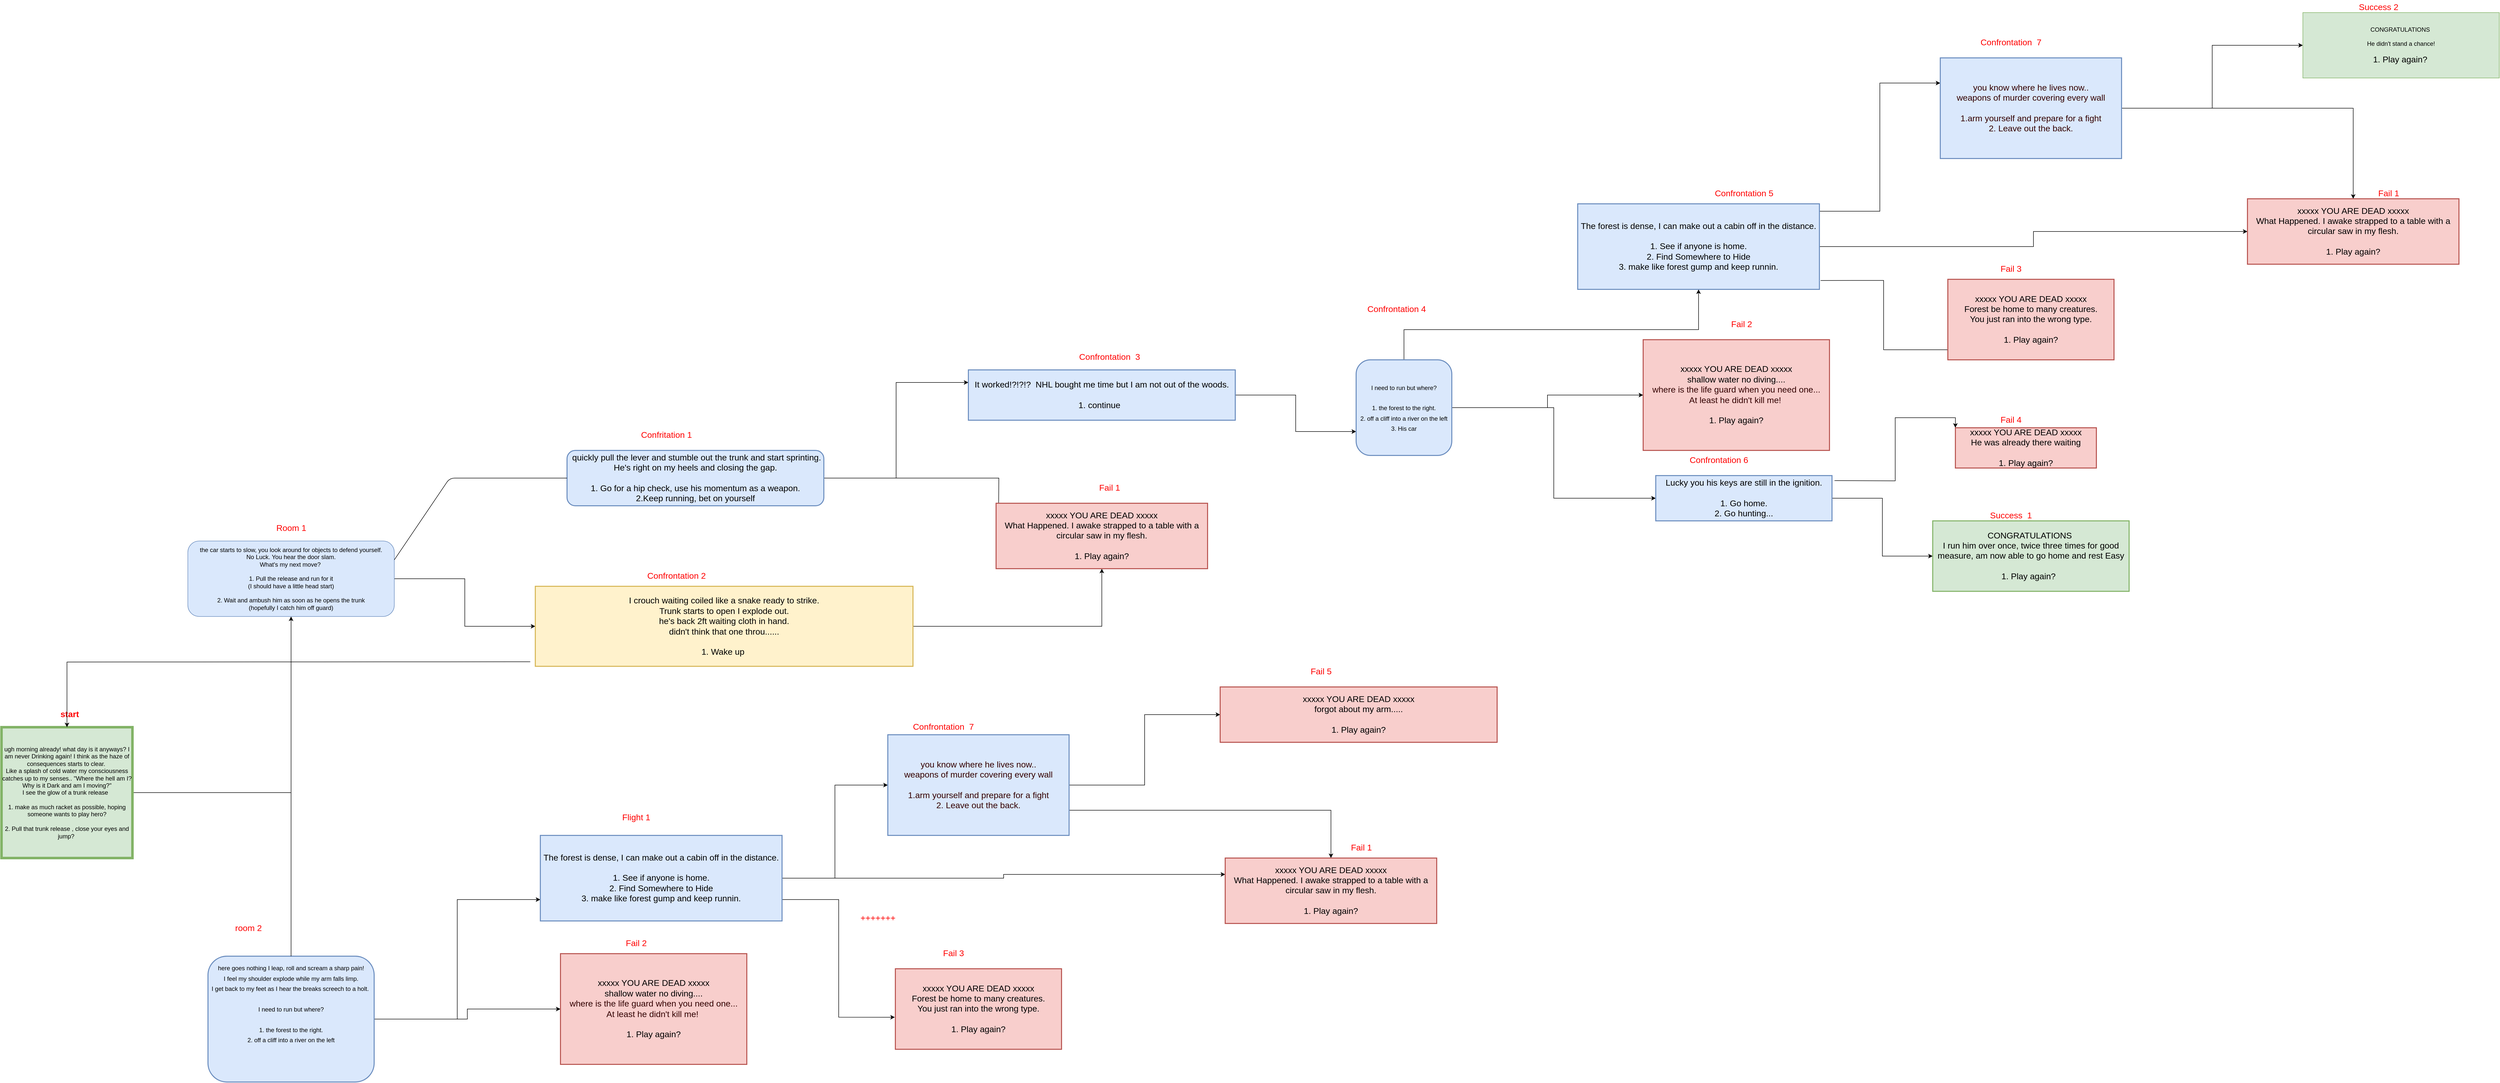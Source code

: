 <mxfile version="14.4.4" type="github">
  <diagram id="C5RBs43oDa-KdzZeNtuy" name="Page-1">
    <mxGraphModel dx="4298" dy="3330" grid="1" gridSize="10" guides="1" tooltips="1" connect="1" arrows="1" fold="1" page="0" pageScale="1" pageWidth="827" pageHeight="1169" math="0" shadow="0">
      <root>
        <mxCell id="WIyWlLk6GJQsqaUBKTNV-0" />
        <mxCell id="WIyWlLk6GJQsqaUBKTNV-1" parent="WIyWlLk6GJQsqaUBKTNV-0" />
        <mxCell id="TTTQ2_IeN3se4pq6Z3mo-5" style="edgeStyle=orthogonalEdgeStyle;rounded=0;orthogonalLoop=1;jettySize=auto;html=1;fontSize=17;fontColor=#FF0000;" edge="1" parent="WIyWlLk6GJQsqaUBKTNV-1" source="TTTQ2_IeN3se4pq6Z3mo-1" target="TTTQ2_IeN3se4pq6Z3mo-6">
          <mxGeometry relative="1" as="geometry">
            <mxPoint x="-740" y="-100" as="targetPoint" />
          </mxGeometry>
        </mxCell>
        <mxCell id="TTTQ2_IeN3se4pq6Z3mo-1" value="&lt;div&gt;ugh morning already! what day is it anyways? I am never Drinking again! I think as the haze of consequences starts to clear.&amp;nbsp;&lt;/div&gt;&lt;div&gt;Like a splash of cold water my consciousness catches up to my senses.. &quot;Where the hell am I? Why is it Dark and am I moving?&quot;&lt;/div&gt;&lt;div&gt;I see the glow of a trunk release&amp;nbsp;&amp;nbsp;&lt;/div&gt;&lt;div&gt;&lt;br&gt;&lt;/div&gt;&lt;div&gt;1. make as much racket as possible, hoping someone wants to play hero?&lt;/div&gt;&lt;div&gt;&lt;br&gt;&lt;/div&gt;&lt;div&gt;2. Pull that trunk release , close your eyes and jump?&amp;nbsp;&lt;/div&gt;" style="whiteSpace=wrap;html=1;aspect=fixed;overflow=visible;fillColor=#d5e8d4;strokeColor=#82b366;strokeWidth=5;" vertex="1" parent="WIyWlLk6GJQsqaUBKTNV-1">
          <mxGeometry x="-1170" y="150" width="260" height="260" as="geometry" />
        </mxCell>
        <mxCell id="TTTQ2_IeN3se4pq6Z3mo-4" value="&lt;font style=&quot;font-size: 17px&quot;&gt;&lt;span style=&quot;font-size: 17px&quot;&gt;start&lt;br&gt;&lt;/span&gt;&lt;/font&gt;" style="text;html=1;align=center;verticalAlign=middle;resizable=0;points=[];autosize=1;fontColor=#FF0000;fontStyle=1;fontSize=17;" vertex="1" parent="WIyWlLk6GJQsqaUBKTNV-1">
          <mxGeometry x="-1060" y="110" width="50" height="30" as="geometry" />
        </mxCell>
        <mxCell id="TTTQ2_IeN3se4pq6Z3mo-16" style="edgeStyle=orthogonalEdgeStyle;rounded=0;orthogonalLoop=1;jettySize=auto;html=1;exitX=1;exitY=0.5;exitDx=0;exitDy=0;fontSize=17;fontColor=#FF0000;" edge="1" parent="WIyWlLk6GJQsqaUBKTNV-1" source="TTTQ2_IeN3se4pq6Z3mo-6" target="TTTQ2_IeN3se4pq6Z3mo-15">
          <mxGeometry relative="1" as="geometry">
            <mxPoint x="-460" y="80" as="targetPoint" />
          </mxGeometry>
        </mxCell>
        <mxCell id="TTTQ2_IeN3se4pq6Z3mo-6" value="the car starts to slow, you look around for objects to defend yourself.&lt;br&gt;No Luck. You hear the door slam.&lt;br&gt;&lt;div&gt;&lt;span&gt;What&#39;s my next move?&amp;nbsp;&lt;/span&gt;&lt;/div&gt;&lt;div&gt;&lt;span&gt;&lt;br&gt;&lt;/span&gt;&lt;/div&gt;&lt;div&gt;&lt;span&gt;1. Pull the release and run for it&lt;/span&gt;&lt;/div&gt;&lt;div&gt;&lt;span&gt;(I should have a little head start)&lt;/span&gt;&lt;/div&gt;&lt;div&gt;&lt;span&gt;&lt;br&gt;&lt;/span&gt;&lt;/div&gt;&lt;div&gt;&lt;span&gt;2. Wait and ambush him as soon as he opens the trunk&lt;/span&gt;&lt;/div&gt;&lt;div&gt;&lt;span&gt;(hopefully I catch him off guard)&lt;/span&gt;&lt;/div&gt;" style="rounded=1;whiteSpace=wrap;html=1;align=center;fillColor=#dae8fc;strokeColor=#6c8ebf;glass=0;sketch=0;shadow=0;autosize=1;" vertex="1" parent="WIyWlLk6GJQsqaUBKTNV-1">
          <mxGeometry x="-800" y="-220" width="410" height="150" as="geometry" />
        </mxCell>
        <mxCell id="TTTQ2_IeN3se4pq6Z3mo-7" value="Room 1" style="text;html=1;align=center;verticalAlign=middle;resizable=0;points=[];autosize=1;fontSize=17;fontColor=#FF0000;" vertex="1" parent="WIyWlLk6GJQsqaUBKTNV-1">
          <mxGeometry x="-630" y="-260" width="70" height="30" as="geometry" />
        </mxCell>
        <mxCell id="TTTQ2_IeN3se4pq6Z3mo-43" style="edgeStyle=orthogonalEdgeStyle;rounded=0;orthogonalLoop=1;jettySize=auto;html=1;entryX=0;entryY=0.75;entryDx=0;entryDy=0;fontSize=17;fontColor=#FF0000;" edge="1" parent="WIyWlLk6GJQsqaUBKTNV-1" source="TTTQ2_IeN3se4pq6Z3mo-8" target="TTTQ2_IeN3se4pq6Z3mo-42">
          <mxGeometry relative="1" as="geometry" />
        </mxCell>
        <mxCell id="TTTQ2_IeN3se4pq6Z3mo-45" style="edgeStyle=orthogonalEdgeStyle;rounded=0;orthogonalLoop=1;jettySize=auto;html=1;fontSize=17;fontColor=#FF0000;" edge="1" parent="WIyWlLk6GJQsqaUBKTNV-1" source="TTTQ2_IeN3se4pq6Z3mo-8" target="TTTQ2_IeN3se4pq6Z3mo-44">
          <mxGeometry relative="1" as="geometry" />
        </mxCell>
        <mxCell id="TTTQ2_IeN3se4pq6Z3mo-8" value="&lt;font color=&quot;#000000&quot; style=&quot;font-size: 12px&quot;&gt;&lt;span style=&quot;font-size: 12px&quot;&gt;here goes nothing I leap, roll and scream a sharp pain!&lt;/span&gt;&lt;br&gt;&lt;span style=&quot;font-size: 12px&quot;&gt;I feel my shoulder explode while my arm falls limp.&lt;/span&gt;&lt;br&gt;&lt;span&gt;I get back to my feet as I hear the breaks screech&amp;nbsp;to a holt.&amp;nbsp;&lt;br&gt;&lt;/span&gt;&lt;br&gt;I need to run but where?&lt;br&gt;&lt;br&gt;1. the forest to the right.&lt;br&gt;2. off a cliff into a river on the left&lt;br&gt;&lt;br&gt;&lt;br&gt;&lt;br&gt;&lt;/font&gt;" style="rounded=1;whiteSpace=wrap;html=1;shadow=0;glass=0;sketch=0;strokeWidth=2;fontSize=17;autosize=1;labelPosition=center;verticalLabelPosition=middle;align=center;verticalAlign=middle;textDirection=ltr;fillColor=#dae8fc;strokeColor=#6c8ebf;" vertex="1" parent="WIyWlLk6GJQsqaUBKTNV-1">
          <mxGeometry x="-760" y="605" width="330" height="250" as="geometry" />
        </mxCell>
        <mxCell id="TTTQ2_IeN3se4pq6Z3mo-11" value="" style="endArrow=none;html=1;fontSize=17;fontColor=#FF0000;exitX=0.5;exitY=0;exitDx=0;exitDy=0;" edge="1" parent="WIyWlLk6GJQsqaUBKTNV-1" source="TTTQ2_IeN3se4pq6Z3mo-8">
          <mxGeometry width="50" height="50" relative="1" as="geometry">
            <mxPoint x="-620" y="470" as="sourcePoint" />
            <mxPoint x="-595" y="280" as="targetPoint" />
          </mxGeometry>
        </mxCell>
        <mxCell id="TTTQ2_IeN3se4pq6Z3mo-12" value="room 2&lt;br&gt;" style="text;html=1;align=center;verticalAlign=middle;resizable=0;points=[];autosize=1;fontSize=17;fontColor=#FF0000;" vertex="1" parent="WIyWlLk6GJQsqaUBKTNV-1">
          <mxGeometry x="-715" y="535" width="70" height="30" as="geometry" />
        </mxCell>
        <mxCell id="TTTQ2_IeN3se4pq6Z3mo-25" style="edgeStyle=orthogonalEdgeStyle;rounded=0;orthogonalLoop=1;jettySize=auto;html=1;entryX=0;entryY=0.5;entryDx=0;entryDy=0;fontSize=17;fontColor=#FF0000;" edge="1" parent="WIyWlLk6GJQsqaUBKTNV-1" source="TTTQ2_IeN3se4pq6Z3mo-13">
          <mxGeometry relative="1" as="geometry">
            <mxPoint x="810" y="-280" as="targetPoint" />
          </mxGeometry>
        </mxCell>
        <mxCell id="TTTQ2_IeN3se4pq6Z3mo-26" style="edgeStyle=orthogonalEdgeStyle;rounded=0;orthogonalLoop=1;jettySize=auto;html=1;entryX=0;entryY=0.25;entryDx=0;entryDy=0;fontSize=17;fontColor=#FF0000;" edge="1" parent="WIyWlLk6GJQsqaUBKTNV-1" source="TTTQ2_IeN3se4pq6Z3mo-13" target="TTTQ2_IeN3se4pq6Z3mo-20">
          <mxGeometry relative="1" as="geometry" />
        </mxCell>
        <mxCell id="TTTQ2_IeN3se4pq6Z3mo-13" value="&amp;nbsp;quickly pull the lever and stumble out the trunk and start sprinting.&lt;br&gt;He&#39;s right on my heels and closing the gap.&lt;br&gt;&lt;br&gt;1. Go for a hip check, use his momentum as a weapon.&lt;br&gt;2.Keep running, bet on yourself&lt;br&gt;" style="rounded=1;whiteSpace=wrap;html=1;shadow=0;glass=0;sketch=0;strokeWidth=2;fontSize=17;fillColor=#dae8fc;strokeColor=#6c8ebf;autosize=1;" vertex="1" parent="WIyWlLk6GJQsqaUBKTNV-1">
          <mxGeometry x="-47" y="-400" width="510" height="110" as="geometry" />
        </mxCell>
        <mxCell id="TTTQ2_IeN3se4pq6Z3mo-14" value="" style="endArrow=none;html=1;fontSize=17;fontColor=#FF0000;exitX=1;exitY=0.25;exitDx=0;exitDy=0;entryX=0;entryY=0.5;entryDx=0;entryDy=0;" edge="1" parent="WIyWlLk6GJQsqaUBKTNV-1" source="TTTQ2_IeN3se4pq6Z3mo-6" target="TTTQ2_IeN3se4pq6Z3mo-13">
          <mxGeometry width="50" height="50" relative="1" as="geometry">
            <mxPoint x="-30" y="490" as="sourcePoint" />
            <mxPoint x="20" y="440" as="targetPoint" />
            <Array as="points">
              <mxPoint x="-280" y="-345" />
            </Array>
          </mxGeometry>
        </mxCell>
        <mxCell id="TTTQ2_IeN3se4pq6Z3mo-17" style="edgeStyle=orthogonalEdgeStyle;rounded=0;orthogonalLoop=1;jettySize=auto;html=1;fontSize=17;fontColor=#FF0000;" edge="1" parent="WIyWlLk6GJQsqaUBKTNV-1" target="TTTQ2_IeN3se4pq6Z3mo-1">
          <mxGeometry relative="1" as="geometry">
            <mxPoint x="-120" y="20" as="sourcePoint" />
          </mxGeometry>
        </mxCell>
        <mxCell id="TTTQ2_IeN3se4pq6Z3mo-72" style="edgeStyle=orthogonalEdgeStyle;rounded=0;orthogonalLoop=1;jettySize=auto;html=1;fontSize=17;fontColor=#FF0000;" edge="1" parent="WIyWlLk6GJQsqaUBKTNV-1" source="TTTQ2_IeN3se4pq6Z3mo-15" target="TTTQ2_IeN3se4pq6Z3mo-71">
          <mxGeometry relative="1" as="geometry" />
        </mxCell>
        <mxCell id="TTTQ2_IeN3se4pq6Z3mo-15" value="I crouch waiting coiled like a snake ready to strike.&lt;br&gt;Trunk starts to open I explode out.&lt;br&gt;he&#39;s back 2ft waiting cloth in hand.&lt;br&gt;didn&#39;t think that one throu......&lt;br&gt;&lt;br&gt;1. Wake up&amp;nbsp;" style="rounded=0;whiteSpace=wrap;html=1;shadow=0;glass=0;sketch=0;strokeWidth=2;fontSize=17;fillColor=#fff2cc;strokeColor=#d6b656;" vertex="1" parent="WIyWlLk6GJQsqaUBKTNV-1">
          <mxGeometry x="-110" y="-130" width="750" height="159" as="geometry" />
        </mxCell>
        <mxCell id="TTTQ2_IeN3se4pq6Z3mo-18" value="Confritation 1" style="text;html=1;align=center;verticalAlign=middle;resizable=0;points=[];autosize=1;fontSize=17;fontColor=#FF0000;" vertex="1" parent="WIyWlLk6GJQsqaUBKTNV-1">
          <mxGeometry x="90" y="-445" width="120" height="30" as="geometry" />
        </mxCell>
        <mxCell id="TTTQ2_IeN3se4pq6Z3mo-30" style="edgeStyle=orthogonalEdgeStyle;rounded=0;orthogonalLoop=1;jettySize=auto;html=1;entryX=0;entryY=0.75;entryDx=0;entryDy=0;fontSize=17;fontColor=#FF0000;" edge="1" parent="WIyWlLk6GJQsqaUBKTNV-1" source="TTTQ2_IeN3se4pq6Z3mo-20" target="TTTQ2_IeN3se4pq6Z3mo-29">
          <mxGeometry relative="1" as="geometry" />
        </mxCell>
        <mxCell id="TTTQ2_IeN3se4pq6Z3mo-20" value="It worked!?!?!?&amp;nbsp; NHL bought me time but I am not out of the woods.&lt;br&gt;&lt;br&gt;1. continue&amp;nbsp;&amp;nbsp;" style="rounded=0;whiteSpace=wrap;html=1;shadow=0;glass=0;sketch=0;strokeWidth=2;fontSize=17;fillColor=#dae8fc;strokeColor=#6c8ebf;" vertex="1" parent="WIyWlLk6GJQsqaUBKTNV-1">
          <mxGeometry x="750" y="-560" width="530" height="100" as="geometry" />
        </mxCell>
        <mxCell id="TTTQ2_IeN3se4pq6Z3mo-22" value="Confrontation 2" style="text;html=1;align=center;verticalAlign=middle;resizable=0;points=[];autosize=1;fontSize=17;fontColor=#FF0000;" vertex="1" parent="WIyWlLk6GJQsqaUBKTNV-1">
          <mxGeometry x="105" y="-165" width="130" height="30" as="geometry" />
        </mxCell>
        <mxCell id="TTTQ2_IeN3se4pq6Z3mo-23" value="Confrontation&amp;nbsp; 3&lt;br&gt;" style="text;html=1;align=center;verticalAlign=middle;resizable=0;points=[];autosize=1;fontSize=17;fontColor=#FF0000;" vertex="1" parent="WIyWlLk6GJQsqaUBKTNV-1">
          <mxGeometry x="960" y="-600" width="140" height="30" as="geometry" />
        </mxCell>
        <mxCell id="TTTQ2_IeN3se4pq6Z3mo-35" style="edgeStyle=orthogonalEdgeStyle;rounded=0;orthogonalLoop=1;jettySize=auto;html=1;fontSize=17;fontColor=#FF0000;" edge="1" parent="WIyWlLk6GJQsqaUBKTNV-1" source="TTTQ2_IeN3se4pq6Z3mo-29" target="TTTQ2_IeN3se4pq6Z3mo-33">
          <mxGeometry relative="1" as="geometry">
            <mxPoint x="1950" y="-840" as="targetPoint" />
            <Array as="points">
              <mxPoint x="2200" y="-640" />
            </Array>
          </mxGeometry>
        </mxCell>
        <mxCell id="TTTQ2_IeN3se4pq6Z3mo-37" style="edgeStyle=orthogonalEdgeStyle;rounded=0;orthogonalLoop=1;jettySize=auto;html=1;fontSize=17;fontColor=#FF0000;" edge="1" parent="WIyWlLk6GJQsqaUBKTNV-1" source="TTTQ2_IeN3se4pq6Z3mo-29" target="TTTQ2_IeN3se4pq6Z3mo-36">
          <mxGeometry relative="1" as="geometry" />
        </mxCell>
        <mxCell id="TTTQ2_IeN3se4pq6Z3mo-40" style="edgeStyle=orthogonalEdgeStyle;rounded=0;orthogonalLoop=1;jettySize=auto;html=1;entryX=0;entryY=0.5;entryDx=0;entryDy=0;fontSize=17;fontColor=#FF0000;" edge="1" parent="WIyWlLk6GJQsqaUBKTNV-1" source="TTTQ2_IeN3se4pq6Z3mo-29" target="TTTQ2_IeN3se4pq6Z3mo-39">
          <mxGeometry relative="1" as="geometry" />
        </mxCell>
        <mxCell id="TTTQ2_IeN3se4pq6Z3mo-29" value="&lt;font color=&quot;#000000&quot; style=&quot;font-size: 12px&quot;&gt;&lt;span&gt;&amp;nbsp;&lt;br&gt;&lt;/span&gt;&lt;br&gt;I need to run but where?&lt;br&gt;&lt;br&gt;1. the forest to the right.&lt;br&gt;2. off a cliff into a river on the left&lt;br&gt;3. His car&lt;br&gt;&lt;br&gt;&lt;br&gt;&lt;/font&gt;" style="rounded=1;whiteSpace=wrap;html=1;shadow=0;glass=0;sketch=0;strokeWidth=2;fontSize=17;autosize=1;labelPosition=center;verticalLabelPosition=middle;align=center;verticalAlign=middle;textDirection=ltr;fillColor=#dae8fc;strokeColor=#6c8ebf;" vertex="1" parent="WIyWlLk6GJQsqaUBKTNV-1">
          <mxGeometry x="1520" y="-580" width="190" height="190" as="geometry" />
        </mxCell>
        <mxCell id="TTTQ2_IeN3se4pq6Z3mo-31" value="Fail 1" style="text;html=1;align=center;verticalAlign=middle;resizable=0;points=[];autosize=1;fontSize=17;fontColor=#FF0000;" vertex="1" parent="WIyWlLk6GJQsqaUBKTNV-1">
          <mxGeometry x="1000" y="-340" width="60" height="30" as="geometry" />
        </mxCell>
        <mxCell id="TTTQ2_IeN3se4pq6Z3mo-32" value="Confrontation 4" style="text;html=1;align=center;verticalAlign=middle;resizable=0;points=[];autosize=1;fontSize=17;fontColor=#FF0000;" vertex="1" parent="WIyWlLk6GJQsqaUBKTNV-1">
          <mxGeometry x="1535" y="-695" width="130" height="30" as="geometry" />
        </mxCell>
        <mxCell id="TTTQ2_IeN3se4pq6Z3mo-51" style="edgeStyle=orthogonalEdgeStyle;rounded=0;orthogonalLoop=1;jettySize=auto;html=1;entryX=0.045;entryY=0.875;entryDx=0;entryDy=0;entryPerimeter=0;fontSize=17;fontColor=#FF0000;exitX=1.005;exitY=0.896;exitDx=0;exitDy=0;exitPerimeter=0;" edge="1" parent="WIyWlLk6GJQsqaUBKTNV-1" source="TTTQ2_IeN3se4pq6Z3mo-33" target="TTTQ2_IeN3se4pq6Z3mo-50">
          <mxGeometry relative="1" as="geometry" />
        </mxCell>
        <mxCell id="TTTQ2_IeN3se4pq6Z3mo-52" style="edgeStyle=orthogonalEdgeStyle;rounded=0;orthogonalLoop=1;jettySize=auto;html=1;entryX=0;entryY=0.25;entryDx=0;entryDy=0;fontSize=17;fontColor=#FF0000;exitX=1.002;exitY=0.087;exitDx=0;exitDy=0;exitPerimeter=0;" edge="1" parent="WIyWlLk6GJQsqaUBKTNV-1" source="TTTQ2_IeN3se4pq6Z3mo-33" target="TTTQ2_IeN3se4pq6Z3mo-48">
          <mxGeometry relative="1" as="geometry" />
        </mxCell>
        <mxCell id="TTTQ2_IeN3se4pq6Z3mo-59" style="edgeStyle=orthogonalEdgeStyle;rounded=0;orthogonalLoop=1;jettySize=auto;html=1;entryX=0;entryY=0.5;entryDx=0;entryDy=0;fontSize=17;fontColor=#FF0000;" edge="1" parent="WIyWlLk6GJQsqaUBKTNV-1" source="TTTQ2_IeN3se4pq6Z3mo-33" target="TTTQ2_IeN3se4pq6Z3mo-58">
          <mxGeometry relative="1" as="geometry" />
        </mxCell>
        <mxCell id="TTTQ2_IeN3se4pq6Z3mo-33" value="&lt;font color=&quot;#000000&quot;&gt;The forest is dense, I can make out a cabin off in the distance.&lt;br&gt;&lt;br&gt;1. See if anyone is home.&lt;br&gt;2. Find Somewhere to Hide&lt;br&gt;3. make like forest gump and keep runnin.&lt;br&gt;&lt;/font&gt;" style="rounded=0;whiteSpace=wrap;html=1;shadow=0;glass=0;sketch=0;strokeWidth=2;fontSize=17;fillColor=#dae8fc;strokeColor=#6c8ebf;" vertex="1" parent="WIyWlLk6GJQsqaUBKTNV-1">
          <mxGeometry x="1960" y="-890" width="480" height="170" as="geometry" />
        </mxCell>
        <mxCell id="TTTQ2_IeN3se4pq6Z3mo-34" value="Confrontation 5" style="text;html=1;align=center;verticalAlign=middle;resizable=0;points=[];autosize=1;fontSize=17;fontColor=#FF0000;" vertex="1" parent="WIyWlLk6GJQsqaUBKTNV-1">
          <mxGeometry x="2225" y="-925" width="130" height="30" as="geometry" />
        </mxCell>
        <mxCell id="TTTQ2_IeN3se4pq6Z3mo-36" value="xxxxx YOU ARE DEAD xxxxx&lt;br&gt;&lt;font color=&quot;#000000&quot;&gt;shallow water no diving....&lt;br&gt;&lt;/font&gt;&lt;font color=&quot;#330000&quot;&gt;where is the life guard when you need one...&lt;br&gt;At least he didn&#39;t kill me!&amp;nbsp;&lt;br&gt;&lt;br&gt;&lt;/font&gt;1. Play again?&lt;font color=&quot;#330000&quot;&gt;&lt;br&gt;&lt;/font&gt;" style="rounded=0;whiteSpace=wrap;html=1;shadow=0;glass=0;sketch=0;strokeWidth=2;fontSize=17;fillColor=#f8cecc;strokeColor=#b85450;" vertex="1" parent="WIyWlLk6GJQsqaUBKTNV-1">
          <mxGeometry x="2090" y="-620" width="370" height="220" as="geometry" />
        </mxCell>
        <mxCell id="TTTQ2_IeN3se4pq6Z3mo-38" value="Fail 2" style="text;html=1;align=center;verticalAlign=middle;resizable=0;points=[];autosize=1;fontSize=17;fontColor=#FF0000;" vertex="1" parent="WIyWlLk6GJQsqaUBKTNV-1">
          <mxGeometry x="2255" y="-665" width="60" height="30" as="geometry" />
        </mxCell>
        <mxCell id="TTTQ2_IeN3se4pq6Z3mo-54" style="edgeStyle=orthogonalEdgeStyle;rounded=0;orthogonalLoop=1;jettySize=auto;html=1;entryX=0;entryY=0;entryDx=0;entryDy=0;fontSize=17;fontColor=#FF0000;" edge="1" parent="WIyWlLk6GJQsqaUBKTNV-1" target="TTTQ2_IeN3se4pq6Z3mo-53">
          <mxGeometry relative="1" as="geometry">
            <mxPoint x="2470" y="-340" as="sourcePoint" />
          </mxGeometry>
        </mxCell>
        <mxCell id="TTTQ2_IeN3se4pq6Z3mo-56" style="edgeStyle=orthogonalEdgeStyle;rounded=0;orthogonalLoop=1;jettySize=auto;html=1;fontSize=17;fontColor=#FF0000;" edge="1" parent="WIyWlLk6GJQsqaUBKTNV-1" source="TTTQ2_IeN3se4pq6Z3mo-39" target="TTTQ2_IeN3se4pq6Z3mo-55">
          <mxGeometry relative="1" as="geometry" />
        </mxCell>
        <mxCell id="TTTQ2_IeN3se4pq6Z3mo-39" value="&lt;font color=&quot;#000000&quot;&gt;Lucky you his keys are still in the ignition.&lt;br&gt;&lt;br&gt;1. Go home.&lt;br&gt;2. Go hunting...&lt;br&gt;&lt;/font&gt;" style="rounded=0;whiteSpace=wrap;html=1;shadow=0;glass=0;sketch=0;strokeWidth=2;fontSize=17;fillColor=#dae8fc;strokeColor=#6c8ebf;" vertex="1" parent="WIyWlLk6GJQsqaUBKTNV-1">
          <mxGeometry x="2115" y="-350" width="350" height="90" as="geometry" />
        </mxCell>
        <mxCell id="TTTQ2_IeN3se4pq6Z3mo-41" value="Confrontation 6" style="text;html=1;align=center;verticalAlign=middle;resizable=0;points=[];autosize=1;fontSize=17;fontColor=#FF0000;" vertex="1" parent="WIyWlLk6GJQsqaUBKTNV-1">
          <mxGeometry x="2175" y="-395" width="130" height="30" as="geometry" />
        </mxCell>
        <mxCell id="TTTQ2_IeN3se4pq6Z3mo-63" value="+++++++" style="edgeStyle=orthogonalEdgeStyle;rounded=0;orthogonalLoop=1;jettySize=auto;html=1;entryX=-0.003;entryY=0.602;entryDx=0;entryDy=0;entryPerimeter=0;fontSize=17;fontColor=#FF0000;exitX=1;exitY=0.75;exitDx=0;exitDy=0;" edge="1" parent="WIyWlLk6GJQsqaUBKTNV-1" source="TTTQ2_IeN3se4pq6Z3mo-42" target="TTTQ2_IeN3se4pq6Z3mo-57">
          <mxGeometry x="-0.345" y="77" relative="1" as="geometry">
            <mxPoint as="offset" />
          </mxGeometry>
        </mxCell>
        <mxCell id="TTTQ2_IeN3se4pq6Z3mo-65" style="edgeStyle=orthogonalEdgeStyle;rounded=0;orthogonalLoop=1;jettySize=auto;html=1;entryX=0;entryY=0.25;entryDx=0;entryDy=0;fontSize=17;fontColor=#FF0000;" edge="1" parent="WIyWlLk6GJQsqaUBKTNV-1" source="TTTQ2_IeN3se4pq6Z3mo-42" target="TTTQ2_IeN3se4pq6Z3mo-64">
          <mxGeometry relative="1" as="geometry" />
        </mxCell>
        <mxCell id="TTTQ2_IeN3se4pq6Z3mo-66" style="edgeStyle=orthogonalEdgeStyle;rounded=0;orthogonalLoop=1;jettySize=auto;html=1;fontSize=17;fontColor=#FF0000;" edge="1" parent="WIyWlLk6GJQsqaUBKTNV-1" source="TTTQ2_IeN3se4pq6Z3mo-42" target="TTTQ2_IeN3se4pq6Z3mo-49">
          <mxGeometry relative="1" as="geometry" />
        </mxCell>
        <mxCell id="TTTQ2_IeN3se4pq6Z3mo-42" value="&lt;font color=&quot;#000000&quot;&gt;The forest is dense, I can make out a cabin off in the distance.&lt;br&gt;&lt;br&gt;1. See if anyone is home.&lt;br&gt;2. Find Somewhere to Hide&lt;br&gt;3. make like forest gump and keep runnin.&lt;br&gt;&lt;/font&gt;" style="rounded=0;whiteSpace=wrap;html=1;shadow=0;glass=0;sketch=0;strokeWidth=2;fontSize=17;fillColor=#dae8fc;strokeColor=#6c8ebf;" vertex="1" parent="WIyWlLk6GJQsqaUBKTNV-1">
          <mxGeometry x="-100" y="365" width="480" height="170" as="geometry" />
        </mxCell>
        <mxCell id="TTTQ2_IeN3se4pq6Z3mo-44" value="xxxxx YOU ARE DEAD xxxxx&lt;br&gt;&lt;font color=&quot;#000000&quot;&gt;shallow water no diving....&lt;br&gt;&lt;/font&gt;&lt;font color=&quot;#330000&quot;&gt;where is the life guard when you need one...&lt;br&gt;At least he didn&#39;t kill me!&amp;nbsp;&lt;br&gt;&lt;br&gt;&lt;/font&gt;1. Play again?&lt;font color=&quot;#330000&quot;&gt;&lt;br&gt;&lt;/font&gt;" style="rounded=0;whiteSpace=wrap;html=1;shadow=0;glass=0;sketch=0;strokeWidth=2;fontSize=17;fillColor=#f8cecc;strokeColor=#b85450;" vertex="1" parent="WIyWlLk6GJQsqaUBKTNV-1">
          <mxGeometry x="-60" y="600" width="370" height="220" as="geometry" />
        </mxCell>
        <mxCell id="TTTQ2_IeN3se4pq6Z3mo-46" value="Flight 1" style="text;html=1;align=center;verticalAlign=middle;resizable=0;points=[];autosize=1;fontSize=17;fontColor=#FF0000;" vertex="1" parent="WIyWlLk6GJQsqaUBKTNV-1">
          <mxGeometry x="55" y="320" width="70" height="20" as="geometry" />
        </mxCell>
        <mxCell id="TTTQ2_IeN3se4pq6Z3mo-47" value="Fail 2" style="text;html=1;align=center;verticalAlign=middle;resizable=0;points=[];autosize=1;fontSize=17;fontColor=#FF0000;" vertex="1" parent="WIyWlLk6GJQsqaUBKTNV-1">
          <mxGeometry x="60" y="565" width="60" height="30" as="geometry" />
        </mxCell>
        <mxCell id="TTTQ2_IeN3se4pq6Z3mo-60" style="edgeStyle=orthogonalEdgeStyle;rounded=0;orthogonalLoop=1;jettySize=auto;html=1;fontSize=17;fontColor=#FF0000;" edge="1" parent="WIyWlLk6GJQsqaUBKTNV-1" source="TTTQ2_IeN3se4pq6Z3mo-48" target="TTTQ2_IeN3se4pq6Z3mo-61">
          <mxGeometry relative="1" as="geometry">
            <mxPoint x="3120" y="-830" as="targetPoint" />
          </mxGeometry>
        </mxCell>
        <mxCell id="TTTQ2_IeN3se4pq6Z3mo-62" style="edgeStyle=orthogonalEdgeStyle;rounded=0;orthogonalLoop=1;jettySize=auto;html=1;fontSize=17;fontColor=#FF0000;" edge="1" parent="WIyWlLk6GJQsqaUBKTNV-1" source="TTTQ2_IeN3se4pq6Z3mo-48" target="TTTQ2_IeN3se4pq6Z3mo-58">
          <mxGeometry relative="1" as="geometry" />
        </mxCell>
        <mxCell id="TTTQ2_IeN3se4pq6Z3mo-48" value="&lt;font color=&quot;#330000&quot;&gt;you know where he lives now..&lt;br&gt;weapons of murder covering every wall&lt;br&gt;&lt;br&gt;1.arm yourself and prepare for a fight&lt;br&gt;2. Leave out the back.&lt;/font&gt;" style="rounded=0;whiteSpace=wrap;html=1;shadow=0;glass=0;sketch=0;strokeWidth=2;fontSize=17;fillColor=#dae8fc;strokeColor=#6c8ebf;" vertex="1" parent="WIyWlLk6GJQsqaUBKTNV-1">
          <mxGeometry x="2680" y="-1180" width="360" height="200" as="geometry" />
        </mxCell>
        <mxCell id="TTTQ2_IeN3se4pq6Z3mo-67" style="edgeStyle=orthogonalEdgeStyle;rounded=0;orthogonalLoop=1;jettySize=auto;html=1;fontSize=17;fontColor=#FF0000;exitX=1;exitY=0.75;exitDx=0;exitDy=0;" edge="1" parent="WIyWlLk6GJQsqaUBKTNV-1" source="TTTQ2_IeN3se4pq6Z3mo-49" target="TTTQ2_IeN3se4pq6Z3mo-64">
          <mxGeometry relative="1" as="geometry" />
        </mxCell>
        <mxCell id="TTTQ2_IeN3se4pq6Z3mo-70" style="edgeStyle=orthogonalEdgeStyle;rounded=0;orthogonalLoop=1;jettySize=auto;html=1;fontSize=17;fontColor=#FF0000;" edge="1" parent="WIyWlLk6GJQsqaUBKTNV-1" source="TTTQ2_IeN3se4pq6Z3mo-49" target="TTTQ2_IeN3se4pq6Z3mo-69">
          <mxGeometry relative="1" as="geometry" />
        </mxCell>
        <mxCell id="TTTQ2_IeN3se4pq6Z3mo-49" value="&lt;font color=&quot;#330000&quot;&gt;you know where he lives now..&lt;br&gt;weapons of murder covering every wall&lt;br&gt;&lt;br&gt;1.arm yourself and prepare for a fight&lt;br&gt;2. Leave out the back.&lt;/font&gt;" style="rounded=0;whiteSpace=wrap;html=1;shadow=0;glass=0;sketch=0;strokeWidth=2;fontSize=17;fillColor=#dae8fc;strokeColor=#6c8ebf;" vertex="1" parent="WIyWlLk6GJQsqaUBKTNV-1">
          <mxGeometry x="590" y="165" width="360" height="200" as="geometry" />
        </mxCell>
        <mxCell id="TTTQ2_IeN3se4pq6Z3mo-50" value="&lt;span style=&quot;color: rgb(0 , 0 , 0)&quot;&gt;xxxxx YOU ARE DEAD xxxxx&lt;/span&gt;&lt;font color=&quot;#000000&quot;&gt;&lt;br&gt;Forest be home to many creatures.&lt;br&gt;You just ran into the wrong type.&lt;br&gt;&lt;br&gt;&lt;/font&gt;1. Play again?&lt;font color=&quot;#000000&quot;&gt;&lt;br&gt;&lt;/font&gt;" style="rounded=0;whiteSpace=wrap;html=1;shadow=0;glass=0;sketch=0;strokeWidth=2;fontSize=17;fillColor=#f8cecc;strokeColor=#b85450;" vertex="1" parent="WIyWlLk6GJQsqaUBKTNV-1">
          <mxGeometry x="2695" y="-740" width="330" height="160" as="geometry" />
        </mxCell>
        <mxCell id="TTTQ2_IeN3se4pq6Z3mo-53" value="&lt;span style=&quot;color: rgb(0 , 0 , 0)&quot;&gt;xxxxx YOU ARE DEAD xxxxx&lt;br&gt;He was already there waiting&lt;br&gt;&lt;br&gt;&lt;/span&gt;1. Play again?&lt;span style=&quot;color: rgb(0 , 0 , 0)&quot;&gt;&lt;br&gt;&lt;/span&gt;" style="rounded=0;whiteSpace=wrap;html=1;shadow=0;glass=0;sketch=0;strokeWidth=2;fontSize=17;fillColor=#f8cecc;strokeColor=#b85450;" vertex="1" parent="WIyWlLk6GJQsqaUBKTNV-1">
          <mxGeometry x="2710" y="-445" width="280" height="80" as="geometry" />
        </mxCell>
        <mxCell id="TTTQ2_IeN3se4pq6Z3mo-55" value="CONGRATULATIONS&amp;nbsp;&lt;br&gt;I run him over once, twice three times for good measure, am now able to go home and rest Easy&lt;br&gt;&lt;br&gt;1. Play again?&amp;nbsp;&amp;nbsp;" style="rounded=0;whiteSpace=wrap;html=1;shadow=0;glass=0;sketch=0;strokeWidth=2;fontSize=17;fillColor=#d5e8d4;strokeColor=#82b366;" vertex="1" parent="WIyWlLk6GJQsqaUBKTNV-1">
          <mxGeometry x="2665" y="-260" width="390" height="140" as="geometry" />
        </mxCell>
        <mxCell id="TTTQ2_IeN3se4pq6Z3mo-57" value="&lt;span style=&quot;color: rgb(0 , 0 , 0)&quot;&gt;xxxxx YOU ARE DEAD xxxxx&lt;/span&gt;&lt;font color=&quot;#000000&quot;&gt;&lt;br&gt;Forest be home to many creatures.&lt;br&gt;You just ran into the wrong type.&lt;br&gt;&lt;br&gt;&lt;/font&gt;1. Play again?&lt;font color=&quot;#000000&quot;&gt;&lt;br&gt;&lt;/font&gt;" style="rounded=0;whiteSpace=wrap;html=1;shadow=0;glass=0;sketch=0;strokeWidth=2;fontSize=17;fillColor=#f8cecc;strokeColor=#b85450;" vertex="1" parent="WIyWlLk6GJQsqaUBKTNV-1">
          <mxGeometry x="605" y="630" width="330" height="160" as="geometry" />
        </mxCell>
        <mxCell id="TTTQ2_IeN3se4pq6Z3mo-58" value="&lt;span style=&quot;color: rgb(0 , 0 , 0)&quot;&gt;xxxxx YOU ARE DEAD xxxxx&lt;br&gt;What Happened. I awake strapped to a table with a circular saw in my flesh.&lt;br&gt;&amp;nbsp;&amp;nbsp;&lt;br&gt;1. Play again?&lt;/span&gt;" style="rounded=0;whiteSpace=wrap;html=1;shadow=0;glass=0;sketch=0;strokeWidth=2;fontSize=17;fillColor=#f8cecc;strokeColor=#b85450;" vertex="1" parent="WIyWlLk6GJQsqaUBKTNV-1">
          <mxGeometry x="3290" y="-900" width="420" height="130" as="geometry" />
        </mxCell>
        <mxCell id="TTTQ2_IeN3se4pq6Z3mo-61" value="CONGRATULATIONS&amp;nbsp;&lt;br&gt;&lt;br&gt;He didn&#39;t stand a chance!&lt;br&gt;&lt;br&gt;&lt;span style=&quot;font-size: 17px&quot;&gt;1. Play again?&lt;/span&gt;&amp;nbsp;" style="rounded=0;whiteSpace=wrap;html=1;fillColor=#d5e8d4;strokeColor=#82b366;" vertex="1" parent="WIyWlLk6GJQsqaUBKTNV-1">
          <mxGeometry x="3400" y="-1270" width="390" height="130" as="geometry" />
        </mxCell>
        <mxCell id="TTTQ2_IeN3se4pq6Z3mo-64" value="&lt;span style=&quot;color: rgb(0 , 0 , 0)&quot;&gt;xxxxx YOU ARE DEAD xxxxx&lt;br&gt;What Happened. I awake strapped to a table with a circular saw in my flesh.&lt;br&gt;&amp;nbsp;&amp;nbsp;&lt;br&gt;1. Play again?&lt;/span&gt;" style="rounded=0;whiteSpace=wrap;html=1;shadow=0;glass=0;sketch=0;strokeWidth=2;fontSize=17;fillColor=#f8cecc;strokeColor=#b85450;" vertex="1" parent="WIyWlLk6GJQsqaUBKTNV-1">
          <mxGeometry x="1260" y="410" width="420" height="130" as="geometry" />
        </mxCell>
        <mxCell id="TTTQ2_IeN3se4pq6Z3mo-69" value="&lt;font color=&quot;#000000&quot;&gt;xxxxx YOU ARE DEAD xxxxx&lt;br&gt;forgot about my arm.....&lt;br&gt;&lt;br&gt;1. Play again?&lt;br&gt;&lt;/font&gt;" style="rounded=0;whiteSpace=wrap;html=1;shadow=0;glass=0;sketch=0;strokeWidth=2;fontSize=17;fillColor=#f8cecc;strokeColor=#b85450;" vertex="1" parent="WIyWlLk6GJQsqaUBKTNV-1">
          <mxGeometry x="1250" y="70" width="550" height="110" as="geometry" />
        </mxCell>
        <mxCell id="TTTQ2_IeN3se4pq6Z3mo-71" value="&lt;span style=&quot;color: rgb(0 , 0 , 0)&quot;&gt;xxxxx YOU ARE DEAD xxxxx&lt;br&gt;What Happened. I awake strapped to a table with a circular saw in my flesh.&lt;br&gt;&amp;nbsp;&amp;nbsp;&lt;br&gt;1. Play again?&lt;/span&gt;" style="rounded=0;whiteSpace=wrap;html=1;shadow=0;glass=0;sketch=0;strokeWidth=2;fontSize=17;fillColor=#f8cecc;strokeColor=#b85450;" vertex="1" parent="WIyWlLk6GJQsqaUBKTNV-1">
          <mxGeometry x="805" y="-295" width="420" height="130" as="geometry" />
        </mxCell>
        <mxCell id="TTTQ2_IeN3se4pq6Z3mo-73" value="Confrontation&amp;nbsp; 7" style="text;html=1;align=center;verticalAlign=middle;resizable=0;points=[];autosize=1;fontSize=17;fontColor=#FF0000;" vertex="1" parent="WIyWlLk6GJQsqaUBKTNV-1">
          <mxGeometry x="2750" y="-1225" width="140" height="30" as="geometry" />
        </mxCell>
        <mxCell id="TTTQ2_IeN3se4pq6Z3mo-74" value="Fail 3" style="text;html=1;align=center;verticalAlign=middle;resizable=0;points=[];autosize=1;fontSize=17;fontColor=#FF0000;" vertex="1" parent="WIyWlLk6GJQsqaUBKTNV-1">
          <mxGeometry x="2790" y="-775" width="60" height="30" as="geometry" />
        </mxCell>
        <mxCell id="TTTQ2_IeN3se4pq6Z3mo-75" value="Fail 4" style="text;html=1;align=center;verticalAlign=middle;resizable=0;points=[];autosize=1;fontSize=17;fontColor=#FF0000;" vertex="1" parent="WIyWlLk6GJQsqaUBKTNV-1">
          <mxGeometry x="2790" y="-475" width="60" height="30" as="geometry" />
        </mxCell>
        <mxCell id="TTTQ2_IeN3se4pq6Z3mo-76" value="Success&amp;nbsp; 1" style="text;html=1;align=center;verticalAlign=middle;resizable=0;points=[];autosize=1;fontSize=17;fontColor=#FF0000;" vertex="1" parent="WIyWlLk6GJQsqaUBKTNV-1">
          <mxGeometry x="2770" y="-285" width="100" height="30" as="geometry" />
        </mxCell>
        <mxCell id="TTTQ2_IeN3se4pq6Z3mo-77" value="Success 2" style="text;html=1;align=center;verticalAlign=middle;resizable=0;points=[];autosize=1;fontSize=17;fontColor=#FF0000;" vertex="1" parent="WIyWlLk6GJQsqaUBKTNV-1">
          <mxGeometry x="3505" y="-1295" width="90" height="30" as="geometry" />
        </mxCell>
        <mxCell id="TTTQ2_IeN3se4pq6Z3mo-78" value="Fail 1" style="text;html=1;align=center;verticalAlign=middle;resizable=0;points=[];autosize=1;fontSize=17;fontColor=#FF0000;" vertex="1" parent="WIyWlLk6GJQsqaUBKTNV-1">
          <mxGeometry x="3540" y="-925" width="60" height="30" as="geometry" />
        </mxCell>
        <mxCell id="TTTQ2_IeN3se4pq6Z3mo-79" value="Fail 3" style="text;html=1;align=center;verticalAlign=middle;resizable=0;points=[];autosize=1;fontSize=17;fontColor=#FF0000;" vertex="1" parent="WIyWlLk6GJQsqaUBKTNV-1">
          <mxGeometry x="690" y="585" width="60" height="30" as="geometry" />
        </mxCell>
        <mxCell id="TTTQ2_IeN3se4pq6Z3mo-80" value="Confrontation&amp;nbsp; 7" style="text;html=1;align=center;verticalAlign=middle;resizable=0;points=[];autosize=1;fontSize=17;fontColor=#FF0000;" vertex="1" parent="WIyWlLk6GJQsqaUBKTNV-1">
          <mxGeometry x="630" y="135" width="140" height="30" as="geometry" />
        </mxCell>
        <mxCell id="TTTQ2_IeN3se4pq6Z3mo-81" value="Fail 1" style="text;html=1;align=center;verticalAlign=middle;resizable=0;points=[];autosize=1;fontSize=17;fontColor=#FF0000;" vertex="1" parent="WIyWlLk6GJQsqaUBKTNV-1">
          <mxGeometry x="1500" y="375" width="60" height="30" as="geometry" />
        </mxCell>
        <mxCell id="TTTQ2_IeN3se4pq6Z3mo-82" value="Fail 5" style="text;html=1;align=center;verticalAlign=middle;resizable=0;points=[];autosize=1;fontSize=17;fontColor=#FF0000;" vertex="1" parent="WIyWlLk6GJQsqaUBKTNV-1">
          <mxGeometry x="1420" y="25" width="60" height="30" as="geometry" />
        </mxCell>
      </root>
    </mxGraphModel>
  </diagram>
</mxfile>
